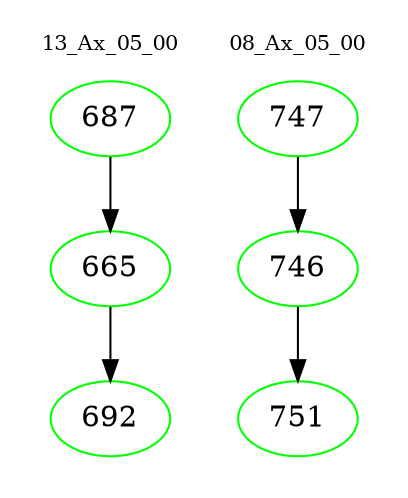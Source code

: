 digraph{
subgraph cluster_0 {
color = white
label = "13_Ax_05_00";
fontsize=10;
T0_687 [label="687", color="green"]
T0_687 -> T0_665 [color="black"]
T0_665 [label="665", color="green"]
T0_665 -> T0_692 [color="black"]
T0_692 [label="692", color="green"]
}
subgraph cluster_1 {
color = white
label = "08_Ax_05_00";
fontsize=10;
T1_747 [label="747", color="green"]
T1_747 -> T1_746 [color="black"]
T1_746 [label="746", color="green"]
T1_746 -> T1_751 [color="black"]
T1_751 [label="751", color="green"]
}
}
